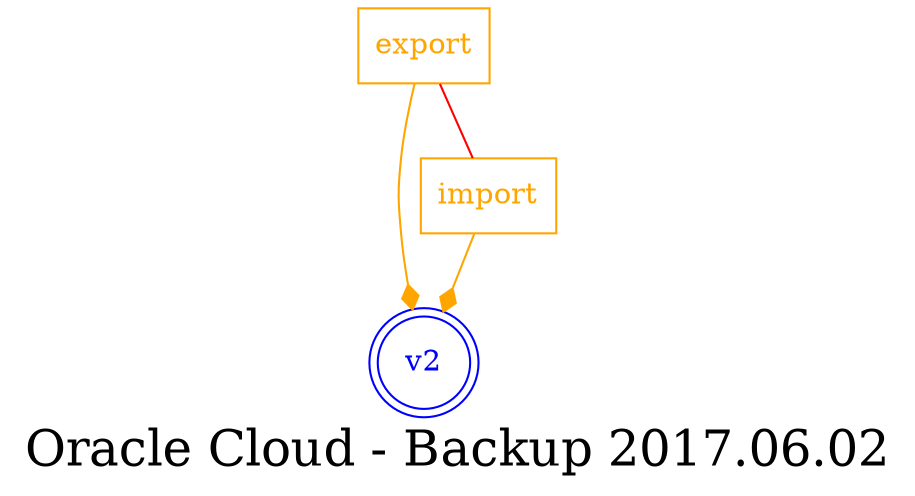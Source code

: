 digraph LexiconGraph {
graph[label="Oracle Cloud - Backup 2017.06.02", fontsize=24]
splines=true
"v2" [color=blue, fontcolor=blue, shape=doublecircle]
"export" [color=orange, fontcolor=orange, shape=box]
"export" -> "v2" [color=orange, fontcolor=orange, arrowhead=diamond, arrowtail=none]
"import" [color=orange, fontcolor=orange, shape=box]
"import" -> "v2" [color=orange, fontcolor=orange, arrowhead=diamond, arrowtail=none]
"export" -> "import" [color=red, fontcolor=red, arrowhead=none, arrowtail=none]
}
